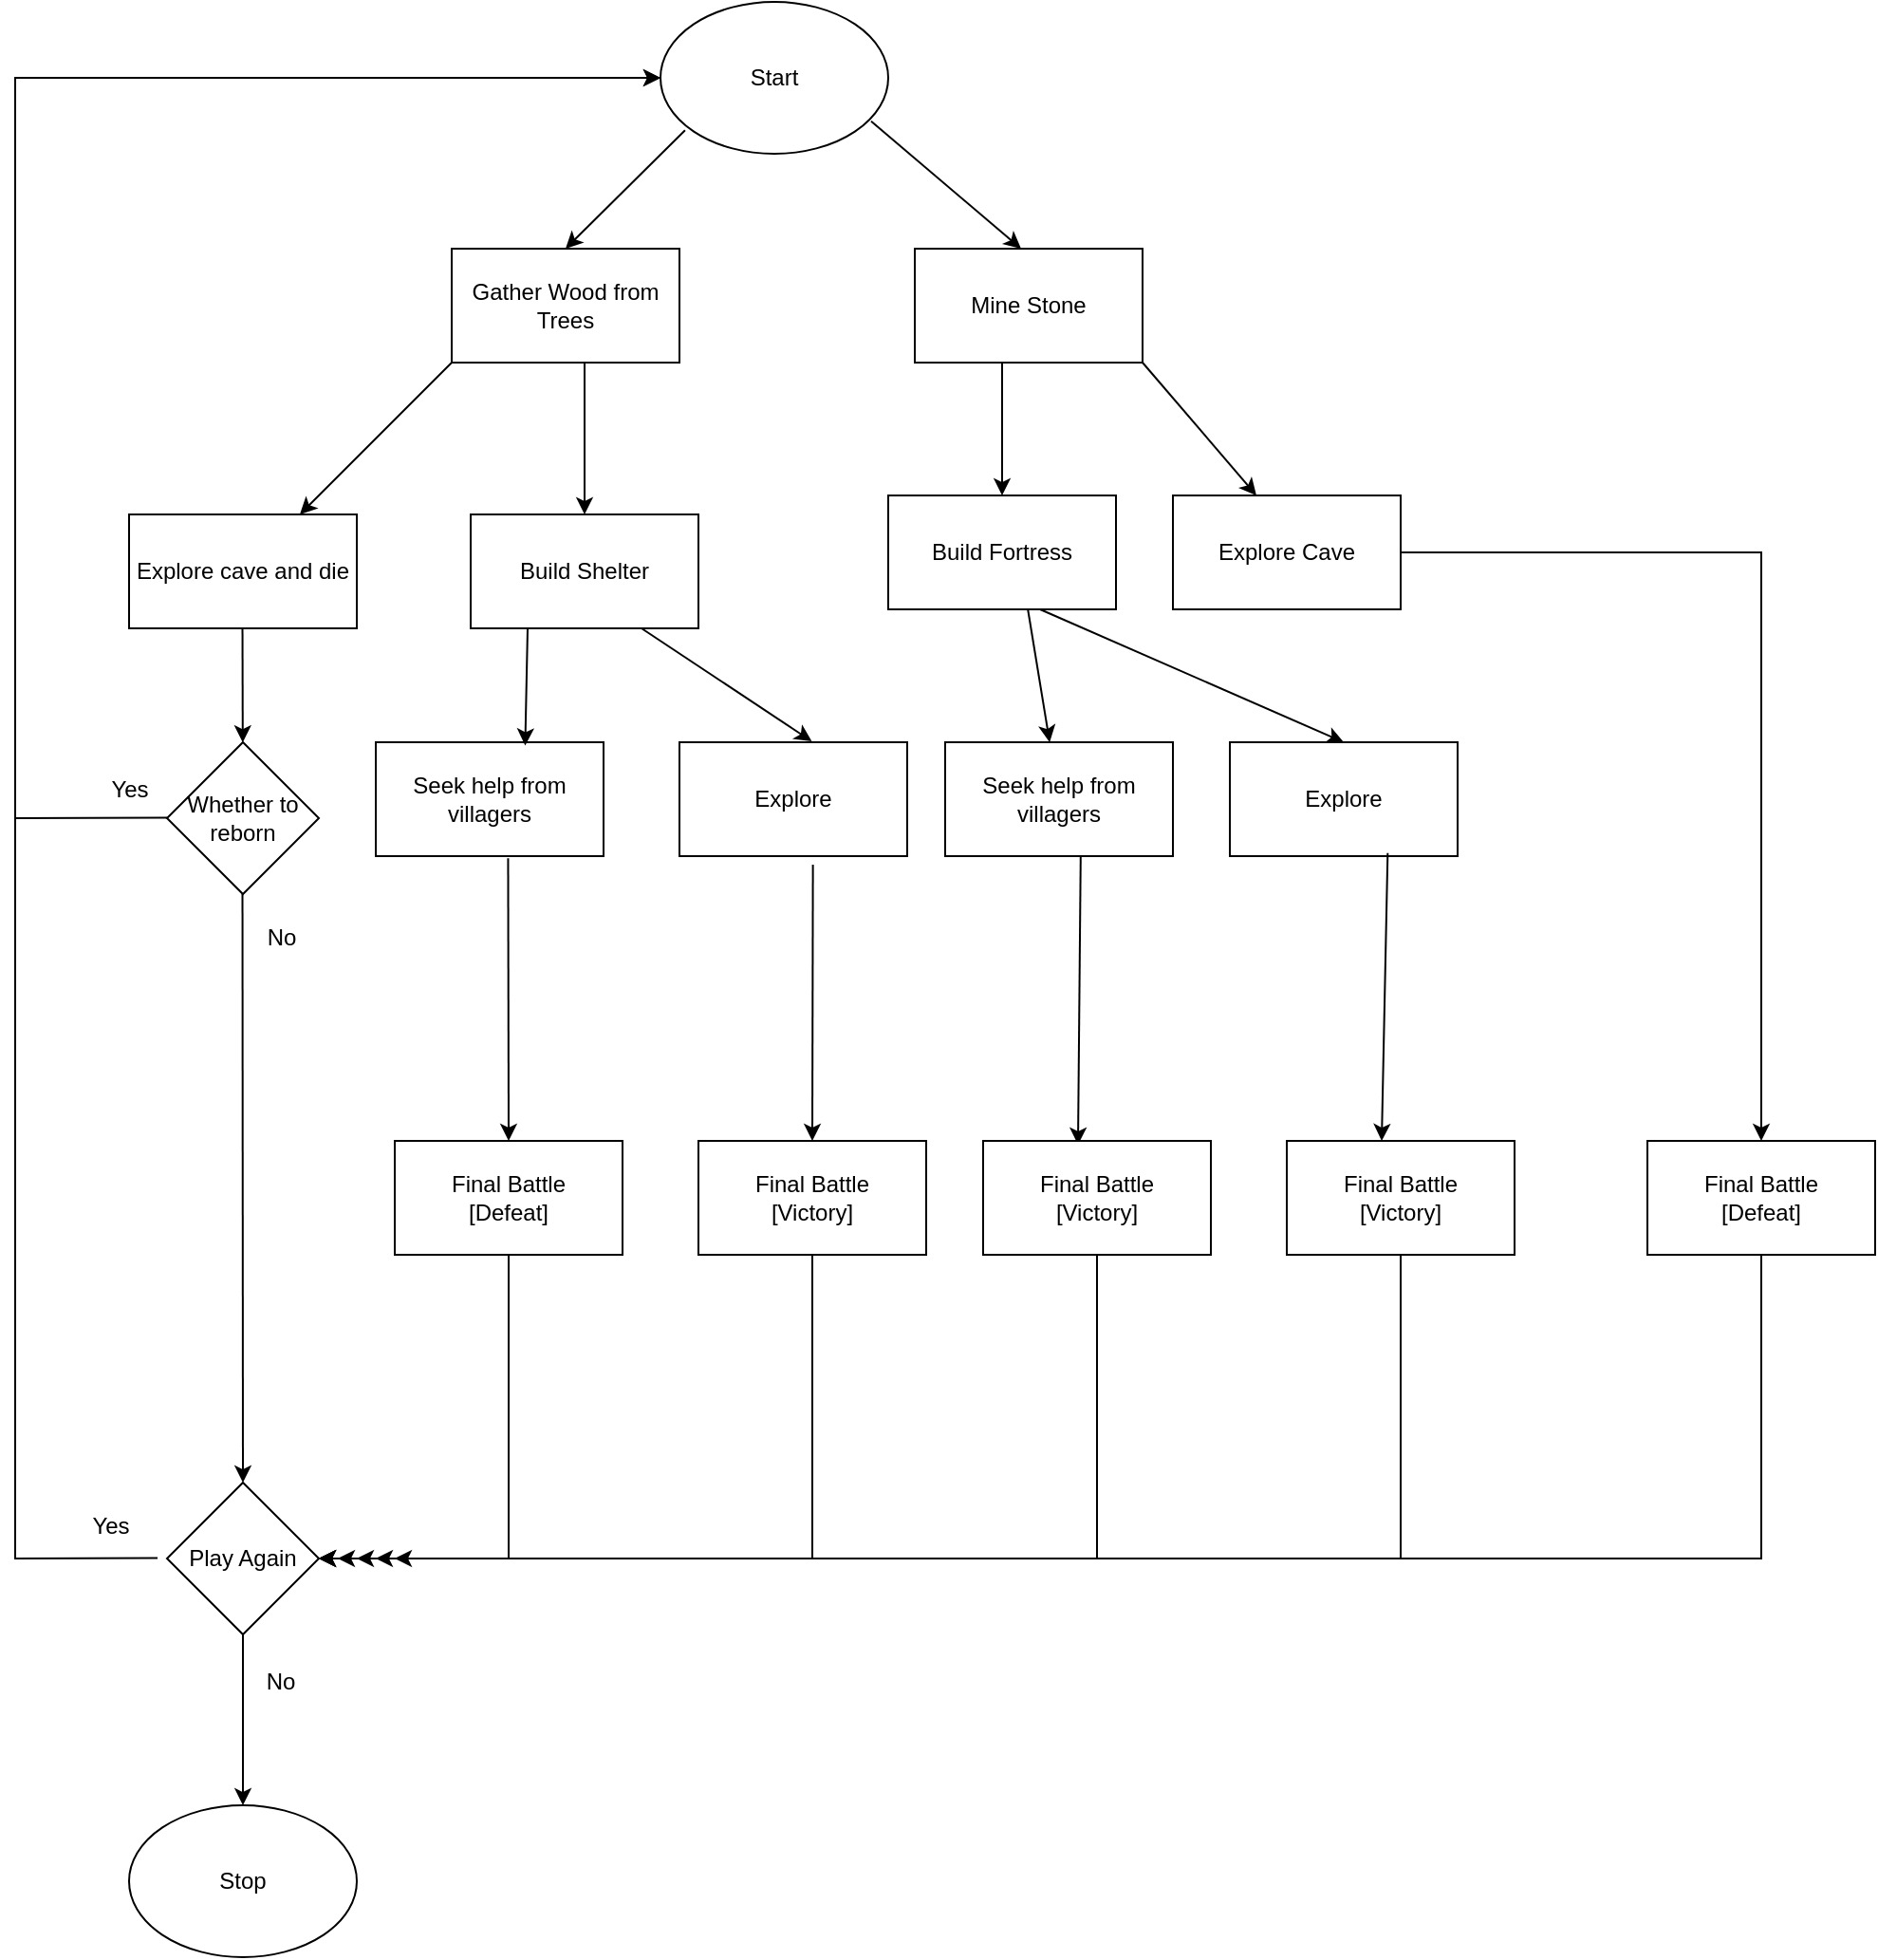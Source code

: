 <mxfile version="22.1.7" type="github">
  <diagram id="C5RBs43oDa-KdzZeNtuy" name="Page-1">
    <mxGraphModel dx="2555" dy="970" grid="1" gridSize="10" guides="1" tooltips="1" connect="1" arrows="1" fold="1" page="1" pageScale="1" pageWidth="827" pageHeight="1169" math="0" shadow="0">
      <root>
        <mxCell id="WIyWlLk6GJQsqaUBKTNV-0" />
        <mxCell id="WIyWlLk6GJQsqaUBKTNV-1" parent="WIyWlLk6GJQsqaUBKTNV-0" />
        <mxCell id="toGbfIYDcaePzaTsBYl1-20" value="Start" style="ellipse;whiteSpace=wrap;html=1;" vertex="1" parent="WIyWlLk6GJQsqaUBKTNV-1">
          <mxGeometry x="280" y="40" width="120" height="80" as="geometry" />
        </mxCell>
        <mxCell id="toGbfIYDcaePzaTsBYl1-21" value="" style="endArrow=classic;html=1;rounded=0;exitX=0.925;exitY=0.786;exitDx=0;exitDy=0;exitPerimeter=0;" edge="1" parent="WIyWlLk6GJQsqaUBKTNV-1" source="toGbfIYDcaePzaTsBYl1-20">
          <mxGeometry width="50" height="50" relative="1" as="geometry">
            <mxPoint x="389" y="105" as="sourcePoint" />
            <mxPoint x="470" y="170" as="targetPoint" />
          </mxGeometry>
        </mxCell>
        <mxCell id="toGbfIYDcaePzaTsBYl1-22" value="" style="endArrow=classic;html=1;rounded=0;exitX=0.108;exitY=0.845;exitDx=0;exitDy=0;exitPerimeter=0;" edge="1" parent="WIyWlLk6GJQsqaUBKTNV-1" source="toGbfIYDcaePzaTsBYl1-20">
          <mxGeometry width="50" height="50" relative="1" as="geometry">
            <mxPoint x="300" y="110" as="sourcePoint" />
            <mxPoint x="230" y="170" as="targetPoint" />
            <Array as="points" />
          </mxGeometry>
        </mxCell>
        <mxCell id="toGbfIYDcaePzaTsBYl1-24" value="Gather Wood from Trees" style="rounded=0;whiteSpace=wrap;html=1;" vertex="1" parent="WIyWlLk6GJQsqaUBKTNV-1">
          <mxGeometry x="170" y="170" width="120" height="60" as="geometry" />
        </mxCell>
        <mxCell id="toGbfIYDcaePzaTsBYl1-26" value="Mine Stone" style="rounded=0;whiteSpace=wrap;html=1;" vertex="1" parent="WIyWlLk6GJQsqaUBKTNV-1">
          <mxGeometry x="414" y="170" width="120" height="60" as="geometry" />
        </mxCell>
        <mxCell id="toGbfIYDcaePzaTsBYl1-27" value="" style="endArrow=classic;html=1;rounded=0;" edge="1" parent="WIyWlLk6GJQsqaUBKTNV-1">
          <mxGeometry width="50" height="50" relative="1" as="geometry">
            <mxPoint x="534" y="230" as="sourcePoint" />
            <mxPoint x="594" y="300" as="targetPoint" />
          </mxGeometry>
        </mxCell>
        <mxCell id="toGbfIYDcaePzaTsBYl1-28" value="" style="endArrow=classic;html=1;rounded=0;" edge="1" parent="WIyWlLk6GJQsqaUBKTNV-1" target="toGbfIYDcaePzaTsBYl1-29">
          <mxGeometry width="50" height="50" relative="1" as="geometry">
            <mxPoint x="460" y="230" as="sourcePoint" />
            <mxPoint x="460" y="330" as="targetPoint" />
          </mxGeometry>
        </mxCell>
        <mxCell id="toGbfIYDcaePzaTsBYl1-29" value="Build Fortress" style="rounded=0;whiteSpace=wrap;html=1;" vertex="1" parent="WIyWlLk6GJQsqaUBKTNV-1">
          <mxGeometry x="400" y="300" width="120" height="60" as="geometry" />
        </mxCell>
        <mxCell id="toGbfIYDcaePzaTsBYl1-30" value="Explore Cave" style="rounded=0;whiteSpace=wrap;html=1;" vertex="1" parent="WIyWlLk6GJQsqaUBKTNV-1">
          <mxGeometry x="550" y="300" width="120" height="60" as="geometry" />
        </mxCell>
        <mxCell id="toGbfIYDcaePzaTsBYl1-31" value="" style="endArrow=classic;html=1;rounded=0;" edge="1" parent="WIyWlLk6GJQsqaUBKTNV-1" target="toGbfIYDcaePzaTsBYl1-32">
          <mxGeometry width="50" height="50" relative="1" as="geometry">
            <mxPoint x="240" y="230" as="sourcePoint" />
            <mxPoint x="240" y="310" as="targetPoint" />
          </mxGeometry>
        </mxCell>
        <mxCell id="toGbfIYDcaePzaTsBYl1-32" value="Build Shelter" style="rounded=0;whiteSpace=wrap;html=1;" vertex="1" parent="WIyWlLk6GJQsqaUBKTNV-1">
          <mxGeometry x="180" y="310" width="120" height="60" as="geometry" />
        </mxCell>
        <mxCell id="toGbfIYDcaePzaTsBYl1-33" value="" style="endArrow=classic;html=1;rounded=0;" edge="1" parent="WIyWlLk6GJQsqaUBKTNV-1" target="toGbfIYDcaePzaTsBYl1-34">
          <mxGeometry width="50" height="50" relative="1" as="geometry">
            <mxPoint x="170" y="230" as="sourcePoint" />
            <mxPoint x="80" y="310" as="targetPoint" />
          </mxGeometry>
        </mxCell>
        <mxCell id="toGbfIYDcaePzaTsBYl1-34" value="Explore cave and die" style="rounded=0;whiteSpace=wrap;html=1;" vertex="1" parent="WIyWlLk6GJQsqaUBKTNV-1">
          <mxGeometry y="310" width="120" height="60" as="geometry" />
        </mxCell>
        <mxCell id="toGbfIYDcaePzaTsBYl1-35" value="" style="endArrow=classic;html=1;rounded=0;" edge="1" parent="WIyWlLk6GJQsqaUBKTNV-1" target="toGbfIYDcaePzaTsBYl1-36">
          <mxGeometry width="50" height="50" relative="1" as="geometry">
            <mxPoint x="59.76" y="370" as="sourcePoint" />
            <mxPoint x="59.76" y="440" as="targetPoint" />
          </mxGeometry>
        </mxCell>
        <mxCell id="toGbfIYDcaePzaTsBYl1-36" value="Whether to reborn" style="rhombus;whiteSpace=wrap;html=1;" vertex="1" parent="WIyWlLk6GJQsqaUBKTNV-1">
          <mxGeometry x="20.0" y="430" width="80" height="80" as="geometry" />
        </mxCell>
        <mxCell id="toGbfIYDcaePzaTsBYl1-37" value="" style="endArrow=classic;html=1;rounded=0;" edge="1" parent="WIyWlLk6GJQsqaUBKTNV-1">
          <mxGeometry width="50" height="50" relative="1" as="geometry">
            <mxPoint x="59.76" y="510" as="sourcePoint" />
            <mxPoint x="60" y="820" as="targetPoint" />
          </mxGeometry>
        </mxCell>
        <mxCell id="toGbfIYDcaePzaTsBYl1-38" value="" style="endArrow=classic;html=1;rounded=0;entryX=0;entryY=0.5;entryDx=0;entryDy=0;" edge="1" parent="WIyWlLk6GJQsqaUBKTNV-1" target="toGbfIYDcaePzaTsBYl1-20">
          <mxGeometry width="50" height="50" relative="1" as="geometry">
            <mxPoint x="20" y="469.76" as="sourcePoint" />
            <mxPoint x="210" y="130" as="targetPoint" />
            <Array as="points">
              <mxPoint x="-60" y="470" />
              <mxPoint x="-60" y="80" />
            </Array>
          </mxGeometry>
        </mxCell>
        <mxCell id="toGbfIYDcaePzaTsBYl1-39" value="Yes" style="text;html=1;align=center;verticalAlign=middle;resizable=0;points=[];autosize=1;strokeColor=none;fillColor=none;" vertex="1" parent="WIyWlLk6GJQsqaUBKTNV-1">
          <mxGeometry x="-20" y="440" width="40" height="30" as="geometry" />
        </mxCell>
        <mxCell id="toGbfIYDcaePzaTsBYl1-40" value="No" style="text;html=1;align=center;verticalAlign=middle;resizable=0;points=[];autosize=1;strokeColor=none;fillColor=none;" vertex="1" parent="WIyWlLk6GJQsqaUBKTNV-1">
          <mxGeometry x="60" y="518" width="40" height="30" as="geometry" />
        </mxCell>
        <mxCell id="toGbfIYDcaePzaTsBYl1-46" value="" style="edgeStyle=orthogonalEdgeStyle;rounded=0;orthogonalLoop=1;jettySize=auto;html=1;" edge="1" parent="WIyWlLk6GJQsqaUBKTNV-1" source="toGbfIYDcaePzaTsBYl1-42">
          <mxGeometry relative="1" as="geometry">
            <mxPoint x="60" y="990" as="targetPoint" />
          </mxGeometry>
        </mxCell>
        <mxCell id="toGbfIYDcaePzaTsBYl1-42" value="Play Again" style="rhombus;whiteSpace=wrap;html=1;" vertex="1" parent="WIyWlLk6GJQsqaUBKTNV-1">
          <mxGeometry x="20" y="820" width="80" height="80" as="geometry" />
        </mxCell>
        <mxCell id="toGbfIYDcaePzaTsBYl1-43" value="" style="endArrow=classic;html=1;rounded=0;" edge="1" parent="WIyWlLk6GJQsqaUBKTNV-1">
          <mxGeometry width="50" height="50" relative="1" as="geometry">
            <mxPoint x="15" y="859.71" as="sourcePoint" />
            <mxPoint x="280" y="80" as="targetPoint" />
            <Array as="points">
              <mxPoint x="-60" y="860" />
              <mxPoint x="-60" y="80" />
            </Array>
          </mxGeometry>
        </mxCell>
        <mxCell id="toGbfIYDcaePzaTsBYl1-44" value="Yes" style="text;html=1;align=center;verticalAlign=middle;resizable=0;points=[];autosize=1;strokeColor=none;fillColor=none;" vertex="1" parent="WIyWlLk6GJQsqaUBKTNV-1">
          <mxGeometry x="-30" y="828" width="40" height="30" as="geometry" />
        </mxCell>
        <mxCell id="toGbfIYDcaePzaTsBYl1-47" value="Stop" style="ellipse;whiteSpace=wrap;html=1;" vertex="1" parent="WIyWlLk6GJQsqaUBKTNV-1">
          <mxGeometry y="990" width="120" height="80" as="geometry" />
        </mxCell>
        <mxCell id="toGbfIYDcaePzaTsBYl1-48" value="No" style="text;html=1;strokeColor=none;fillColor=none;align=center;verticalAlign=middle;whiteSpace=wrap;rounded=0;" vertex="1" parent="WIyWlLk6GJQsqaUBKTNV-1">
          <mxGeometry x="50" y="910" width="60" height="30" as="geometry" />
        </mxCell>
        <mxCell id="toGbfIYDcaePzaTsBYl1-49" value="Seek help from villagers" style="rounded=0;whiteSpace=wrap;html=1;" vertex="1" parent="WIyWlLk6GJQsqaUBKTNV-1">
          <mxGeometry x="130" y="430" width="120" height="60" as="geometry" />
        </mxCell>
        <mxCell id="toGbfIYDcaePzaTsBYl1-50" value="Explore" style="rounded=0;whiteSpace=wrap;html=1;" vertex="1" parent="WIyWlLk6GJQsqaUBKTNV-1">
          <mxGeometry x="290" y="430" width="120" height="60" as="geometry" />
        </mxCell>
        <mxCell id="toGbfIYDcaePzaTsBYl1-51" value="Seek help from villagers" style="rounded=0;whiteSpace=wrap;html=1;" vertex="1" parent="WIyWlLk6GJQsqaUBKTNV-1">
          <mxGeometry x="430" y="430" width="120" height="60" as="geometry" />
        </mxCell>
        <mxCell id="toGbfIYDcaePzaTsBYl1-52" value="Explore" style="rounded=0;whiteSpace=wrap;html=1;" vertex="1" parent="WIyWlLk6GJQsqaUBKTNV-1">
          <mxGeometry x="580" y="430" width="120" height="60" as="geometry" />
        </mxCell>
        <mxCell id="toGbfIYDcaePzaTsBYl1-53" value="" style="endArrow=classic;html=1;rounded=0;entryX=0.656;entryY=0.029;entryDx=0;entryDy=0;entryPerimeter=0;" edge="1" parent="WIyWlLk6GJQsqaUBKTNV-1" target="toGbfIYDcaePzaTsBYl1-49">
          <mxGeometry width="50" height="50" relative="1" as="geometry">
            <mxPoint x="210" y="370" as="sourcePoint" />
            <mxPoint x="210" y="420" as="targetPoint" />
          </mxGeometry>
        </mxCell>
        <mxCell id="toGbfIYDcaePzaTsBYl1-54" value="" style="endArrow=classic;html=1;rounded=0;entryX=0.581;entryY=-0.008;entryDx=0;entryDy=0;entryPerimeter=0;" edge="1" parent="WIyWlLk6GJQsqaUBKTNV-1" target="toGbfIYDcaePzaTsBYl1-50">
          <mxGeometry width="50" height="50" relative="1" as="geometry">
            <mxPoint x="270" y="370" as="sourcePoint" />
            <mxPoint x="320" y="320" as="targetPoint" />
          </mxGeometry>
        </mxCell>
        <mxCell id="toGbfIYDcaePzaTsBYl1-55" value="" style="endArrow=classic;html=1;rounded=0;" edge="1" parent="WIyWlLk6GJQsqaUBKTNV-1" target="toGbfIYDcaePzaTsBYl1-51">
          <mxGeometry width="50" height="50" relative="1" as="geometry">
            <mxPoint x="473.58" y="360" as="sourcePoint" />
            <mxPoint x="473.58" y="460" as="targetPoint" />
          </mxGeometry>
        </mxCell>
        <mxCell id="toGbfIYDcaePzaTsBYl1-56" value="" style="endArrow=classic;html=1;rounded=0;entryX=0.5;entryY=0;entryDx=0;entryDy=0;" edge="1" parent="WIyWlLk6GJQsqaUBKTNV-1" target="toGbfIYDcaePzaTsBYl1-52">
          <mxGeometry width="50" height="50" relative="1" as="geometry">
            <mxPoint x="480" y="360" as="sourcePoint" />
            <mxPoint x="650" y="490" as="targetPoint" />
          </mxGeometry>
        </mxCell>
        <mxCell id="toGbfIYDcaePzaTsBYl1-57" value="" style="endArrow=classic;html=1;rounded=0;exitX=0.581;exitY=1.019;exitDx=0;exitDy=0;exitPerimeter=0;" edge="1" parent="WIyWlLk6GJQsqaUBKTNV-1" source="toGbfIYDcaePzaTsBYl1-49">
          <mxGeometry width="50" height="50" relative="1" as="geometry">
            <mxPoint x="200" y="520" as="sourcePoint" />
            <mxPoint x="200" y="640" as="targetPoint" />
          </mxGeometry>
        </mxCell>
        <mxCell id="toGbfIYDcaePzaTsBYl1-58" value="" style="endArrow=classic;html=1;rounded=0;exitX=0.586;exitY=1.075;exitDx=0;exitDy=0;exitPerimeter=0;" edge="1" parent="WIyWlLk6GJQsqaUBKTNV-1" source="toGbfIYDcaePzaTsBYl1-50">
          <mxGeometry width="50" height="50" relative="1" as="geometry">
            <mxPoint x="360" y="500" as="sourcePoint" />
            <mxPoint x="360" y="640" as="targetPoint" />
          </mxGeometry>
        </mxCell>
        <mxCell id="toGbfIYDcaePzaTsBYl1-59" value="" style="endArrow=classic;html=1;rounded=0;exitX=0.595;exitY=1.001;exitDx=0;exitDy=0;exitPerimeter=0;" edge="1" parent="WIyWlLk6GJQsqaUBKTNV-1" source="toGbfIYDcaePzaTsBYl1-51">
          <mxGeometry width="50" height="50" relative="1" as="geometry">
            <mxPoint x="490" y="520" as="sourcePoint" />
            <mxPoint x="500" y="642" as="targetPoint" />
          </mxGeometry>
        </mxCell>
        <mxCell id="toGbfIYDcaePzaTsBYl1-60" value="" style="endArrow=classic;html=1;rounded=0;exitX=0.693;exitY=0.973;exitDx=0;exitDy=0;exitPerimeter=0;" edge="1" parent="WIyWlLk6GJQsqaUBKTNV-1" source="toGbfIYDcaePzaTsBYl1-52">
          <mxGeometry width="50" height="50" relative="1" as="geometry">
            <mxPoint x="660" y="540" as="sourcePoint" />
            <mxPoint x="660" y="640" as="targetPoint" />
          </mxGeometry>
        </mxCell>
        <mxCell id="toGbfIYDcaePzaTsBYl1-61" value="Final Battle&lt;br&gt;[Defeat]" style="rounded=0;whiteSpace=wrap;html=1;" vertex="1" parent="WIyWlLk6GJQsqaUBKTNV-1">
          <mxGeometry x="140" y="640" width="120" height="60" as="geometry" />
        </mxCell>
        <mxCell id="toGbfIYDcaePzaTsBYl1-62" value="Final Battle&lt;br&gt;[Victory]" style="rounded=0;whiteSpace=wrap;html=1;" vertex="1" parent="WIyWlLk6GJQsqaUBKTNV-1">
          <mxGeometry x="300" y="640" width="120" height="60" as="geometry" />
        </mxCell>
        <mxCell id="toGbfIYDcaePzaTsBYl1-63" value="Final Battle&lt;br&gt;[Victory]" style="rounded=0;whiteSpace=wrap;html=1;" vertex="1" parent="WIyWlLk6GJQsqaUBKTNV-1">
          <mxGeometry x="450" y="640" width="120" height="60" as="geometry" />
        </mxCell>
        <mxCell id="toGbfIYDcaePzaTsBYl1-64" value="Final Battle&lt;br&gt;[Victory]" style="rounded=0;whiteSpace=wrap;html=1;" vertex="1" parent="WIyWlLk6GJQsqaUBKTNV-1">
          <mxGeometry x="610" y="640" width="120" height="60" as="geometry" />
        </mxCell>
        <mxCell id="toGbfIYDcaePzaTsBYl1-65" value="Final Battle&lt;br&gt;[Defeat]" style="rounded=0;whiteSpace=wrap;html=1;" vertex="1" parent="WIyWlLk6GJQsqaUBKTNV-1">
          <mxGeometry x="800" y="640" width="120" height="60" as="geometry" />
        </mxCell>
        <mxCell id="toGbfIYDcaePzaTsBYl1-66" value="" style="endArrow=classic;html=1;rounded=0;entryX=0.5;entryY=0;entryDx=0;entryDy=0;" edge="1" parent="WIyWlLk6GJQsqaUBKTNV-1" target="toGbfIYDcaePzaTsBYl1-65">
          <mxGeometry width="50" height="50" relative="1" as="geometry">
            <mxPoint x="670" y="330" as="sourcePoint" />
            <mxPoint x="850" y="330" as="targetPoint" />
            <Array as="points">
              <mxPoint x="860" y="330" />
            </Array>
          </mxGeometry>
        </mxCell>
        <mxCell id="toGbfIYDcaePzaTsBYl1-67" value="" style="endArrow=classic;html=1;rounded=0;entryX=1;entryY=0.5;entryDx=0;entryDy=0;exitX=0.5;exitY=1;exitDx=0;exitDy=0;" edge="1" parent="WIyWlLk6GJQsqaUBKTNV-1" source="toGbfIYDcaePzaTsBYl1-61" target="toGbfIYDcaePzaTsBYl1-42">
          <mxGeometry width="50" height="50" relative="1" as="geometry">
            <mxPoint x="350" y="770" as="sourcePoint" />
            <mxPoint x="400" y="720" as="targetPoint" />
            <Array as="points">
              <mxPoint x="200" y="860" />
            </Array>
          </mxGeometry>
        </mxCell>
        <mxCell id="toGbfIYDcaePzaTsBYl1-68" value="" style="endArrow=classic;html=1;rounded=0;entryX=1;entryY=0.5;entryDx=0;entryDy=0;exitX=0.5;exitY=1;exitDx=0;exitDy=0;" edge="1" parent="WIyWlLk6GJQsqaUBKTNV-1" source="toGbfIYDcaePzaTsBYl1-62" target="toGbfIYDcaePzaTsBYl1-42">
          <mxGeometry width="50" height="50" relative="1" as="geometry">
            <mxPoint x="350" y="770" as="sourcePoint" />
            <mxPoint x="400" y="720" as="targetPoint" />
            <Array as="points">
              <mxPoint x="360" y="860" />
            </Array>
          </mxGeometry>
        </mxCell>
        <mxCell id="toGbfIYDcaePzaTsBYl1-69" value="" style="endArrow=classic;html=1;rounded=0;exitX=0.5;exitY=1;exitDx=0;exitDy=0;" edge="1" parent="WIyWlLk6GJQsqaUBKTNV-1" source="toGbfIYDcaePzaTsBYl1-63">
          <mxGeometry width="50" height="50" relative="1" as="geometry">
            <mxPoint x="350" y="770" as="sourcePoint" />
            <mxPoint x="110" y="860" as="targetPoint" />
            <Array as="points">
              <mxPoint x="510" y="860" />
            </Array>
          </mxGeometry>
        </mxCell>
        <mxCell id="toGbfIYDcaePzaTsBYl1-70" value="" style="endArrow=classic;html=1;rounded=0;entryX=1;entryY=0.5;entryDx=0;entryDy=0;exitX=0.5;exitY=1;exitDx=0;exitDy=0;" edge="1" parent="WIyWlLk6GJQsqaUBKTNV-1" source="toGbfIYDcaePzaTsBYl1-64" target="toGbfIYDcaePzaTsBYl1-42">
          <mxGeometry width="50" height="50" relative="1" as="geometry">
            <mxPoint x="600" y="770" as="sourcePoint" />
            <mxPoint x="650" y="720" as="targetPoint" />
            <Array as="points">
              <mxPoint x="670" y="860" />
            </Array>
          </mxGeometry>
        </mxCell>
        <mxCell id="toGbfIYDcaePzaTsBYl1-71" value="" style="endArrow=classic;html=1;rounded=0;entryX=1;entryY=0.5;entryDx=0;entryDy=0;exitX=0.5;exitY=1;exitDx=0;exitDy=0;" edge="1" parent="WIyWlLk6GJQsqaUBKTNV-1" source="toGbfIYDcaePzaTsBYl1-65" target="toGbfIYDcaePzaTsBYl1-42">
          <mxGeometry width="50" height="50" relative="1" as="geometry">
            <mxPoint x="550" y="750" as="sourcePoint" />
            <mxPoint x="600" y="700" as="targetPoint" />
            <Array as="points">
              <mxPoint x="860" y="860" />
            </Array>
          </mxGeometry>
        </mxCell>
        <mxCell id="toGbfIYDcaePzaTsBYl1-72" value="" style="endArrow=classic;html=1;rounded=0;" edge="1" parent="WIyWlLk6GJQsqaUBKTNV-1">
          <mxGeometry width="50" height="50" relative="1" as="geometry">
            <mxPoint x="230" y="860" as="sourcePoint" />
            <mxPoint x="130" y="860" as="targetPoint" />
          </mxGeometry>
        </mxCell>
        <mxCell id="toGbfIYDcaePzaTsBYl1-73" value="" style="endArrow=classic;html=1;rounded=0;" edge="1" parent="WIyWlLk6GJQsqaUBKTNV-1">
          <mxGeometry width="50" height="50" relative="1" as="geometry">
            <mxPoint x="200" y="860" as="sourcePoint" />
            <mxPoint x="120" y="860" as="targetPoint" />
          </mxGeometry>
        </mxCell>
        <mxCell id="toGbfIYDcaePzaTsBYl1-74" value="" style="endArrow=classic;html=1;rounded=0;" edge="1" parent="WIyWlLk6GJQsqaUBKTNV-1">
          <mxGeometry width="50" height="50" relative="1" as="geometry">
            <mxPoint x="200" y="860" as="sourcePoint" />
            <mxPoint x="140" y="860" as="targetPoint" />
          </mxGeometry>
        </mxCell>
      </root>
    </mxGraphModel>
  </diagram>
</mxfile>
